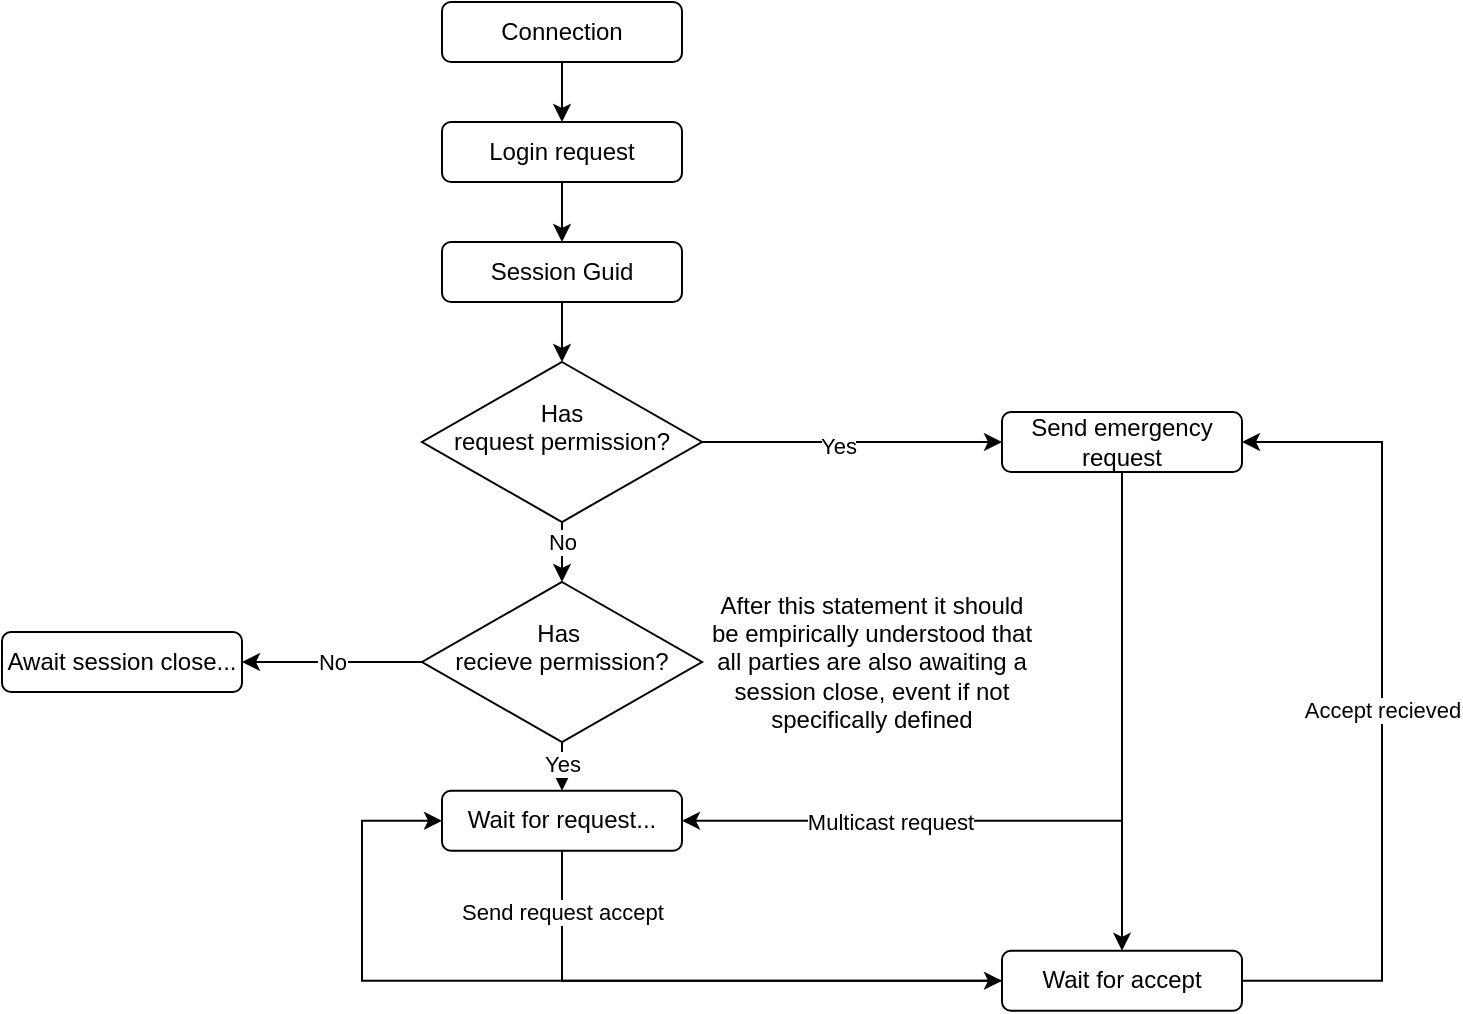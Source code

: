<mxfile version="25.0.3">
  <diagram name="Seite-1" id="Mce5Rl9_BJZwAG-8S768">
    <mxGraphModel dx="1195" dy="652" grid="1" gridSize="10" guides="1" tooltips="1" connect="1" arrows="1" fold="1" page="1" pageScale="1" pageWidth="827" pageHeight="1169" math="0" shadow="0">
      <root>
        <mxCell id="0" />
        <mxCell id="1" parent="0" />
        <mxCell id="V754n1rJTpR-ZUQwzk7--13" style="edgeStyle=orthogonalEdgeStyle;rounded=0;orthogonalLoop=1;jettySize=auto;html=1;entryX=0.5;entryY=0;entryDx=0;entryDy=0;" edge="1" parent="1" source="V754n1rJTpR-ZUQwzk7--11" target="V754n1rJTpR-ZUQwzk7--12">
          <mxGeometry relative="1" as="geometry" />
        </mxCell>
        <mxCell id="V754n1rJTpR-ZUQwzk7--11" value="Connection" style="rounded=1;whiteSpace=wrap;html=1;" vertex="1" parent="1">
          <mxGeometry x="320" y="80" width="120" height="30" as="geometry" />
        </mxCell>
        <mxCell id="V754n1rJTpR-ZUQwzk7--15" style="edgeStyle=orthogonalEdgeStyle;rounded=0;orthogonalLoop=1;jettySize=auto;html=1;entryX=0.5;entryY=0;entryDx=0;entryDy=0;" edge="1" parent="1" source="V754n1rJTpR-ZUQwzk7--12" target="V754n1rJTpR-ZUQwzk7--14">
          <mxGeometry relative="1" as="geometry" />
        </mxCell>
        <mxCell id="V754n1rJTpR-ZUQwzk7--12" value="Login request" style="rounded=1;whiteSpace=wrap;html=1;" vertex="1" parent="1">
          <mxGeometry x="320" y="140" width="120" height="30" as="geometry" />
        </mxCell>
        <mxCell id="V754n1rJTpR-ZUQwzk7--17" style="edgeStyle=orthogonalEdgeStyle;rounded=0;orthogonalLoop=1;jettySize=auto;html=1;entryX=0.5;entryY=0;entryDx=0;entryDy=0;" edge="1" parent="1" source="V754n1rJTpR-ZUQwzk7--14" target="V754n1rJTpR-ZUQwzk7--16">
          <mxGeometry relative="1" as="geometry" />
        </mxCell>
        <mxCell id="V754n1rJTpR-ZUQwzk7--14" value="Session Guid" style="rounded=1;whiteSpace=wrap;html=1;" vertex="1" parent="1">
          <mxGeometry x="320" y="200" width="120" height="30" as="geometry" />
        </mxCell>
        <mxCell id="V754n1rJTpR-ZUQwzk7--19" style="edgeStyle=orthogonalEdgeStyle;rounded=0;orthogonalLoop=1;jettySize=auto;html=1;entryX=0;entryY=0.5;entryDx=0;entryDy=0;" edge="1" parent="1" source="V754n1rJTpR-ZUQwzk7--16" target="V754n1rJTpR-ZUQwzk7--18">
          <mxGeometry relative="1" as="geometry" />
        </mxCell>
        <mxCell id="V754n1rJTpR-ZUQwzk7--24" value="Yes" style="edgeLabel;html=1;align=center;verticalAlign=middle;resizable=0;points=[];" vertex="1" connectable="0" parent="V754n1rJTpR-ZUQwzk7--19">
          <mxGeometry x="-0.096" y="-2" relative="1" as="geometry">
            <mxPoint as="offset" />
          </mxGeometry>
        </mxCell>
        <mxCell id="V754n1rJTpR-ZUQwzk7--39" style="edgeStyle=orthogonalEdgeStyle;rounded=0;orthogonalLoop=1;jettySize=auto;html=1;entryX=0.5;entryY=0;entryDx=0;entryDy=0;" edge="1" parent="1" source="V754n1rJTpR-ZUQwzk7--16" target="V754n1rJTpR-ZUQwzk7--38">
          <mxGeometry relative="1" as="geometry" />
        </mxCell>
        <mxCell id="V754n1rJTpR-ZUQwzk7--40" value="No" style="edgeLabel;html=1;align=center;verticalAlign=middle;resizable=0;points=[];" vertex="1" connectable="0" parent="V754n1rJTpR-ZUQwzk7--39">
          <mxGeometry x="-0.683" relative="1" as="geometry">
            <mxPoint y="2" as="offset" />
          </mxGeometry>
        </mxCell>
        <mxCell id="V754n1rJTpR-ZUQwzk7--16" value="Has&lt;div&gt;request permission?&lt;/div&gt;&lt;div&gt;&lt;br&gt;&lt;/div&gt;" style="rhombus;whiteSpace=wrap;html=1;" vertex="1" parent="1">
          <mxGeometry x="310" y="260" width="140" height="80" as="geometry" />
        </mxCell>
        <mxCell id="V754n1rJTpR-ZUQwzk7--30" style="edgeStyle=orthogonalEdgeStyle;rounded=0;orthogonalLoop=1;jettySize=auto;html=1;entryX=0.5;entryY=0;entryDx=0;entryDy=0;" edge="1" parent="1" source="V754n1rJTpR-ZUQwzk7--18" target="V754n1rJTpR-ZUQwzk7--28">
          <mxGeometry relative="1" as="geometry" />
        </mxCell>
        <mxCell id="V754n1rJTpR-ZUQwzk7--47" style="edgeStyle=orthogonalEdgeStyle;rounded=0;orthogonalLoop=1;jettySize=auto;html=1;entryX=1;entryY=0.5;entryDx=0;entryDy=0;" edge="1" parent="1" source="V754n1rJTpR-ZUQwzk7--18" target="V754n1rJTpR-ZUQwzk7--21">
          <mxGeometry relative="1" as="geometry">
            <Array as="points">
              <mxPoint x="660" y="489" />
            </Array>
          </mxGeometry>
        </mxCell>
        <mxCell id="V754n1rJTpR-ZUQwzk7--48" value="Multicast request" style="edgeLabel;html=1;align=center;verticalAlign=middle;resizable=0;points=[];" vertex="1" connectable="0" parent="V754n1rJTpR-ZUQwzk7--47">
          <mxGeometry x="0.476" relative="1" as="geometry">
            <mxPoint as="offset" />
          </mxGeometry>
        </mxCell>
        <mxCell id="V754n1rJTpR-ZUQwzk7--18" value="Send emergency request" style="rounded=1;whiteSpace=wrap;html=1;" vertex="1" parent="1">
          <mxGeometry x="600" y="285" width="120" height="30" as="geometry" />
        </mxCell>
        <mxCell id="V754n1rJTpR-ZUQwzk7--31" style="edgeStyle=orthogonalEdgeStyle;rounded=0;orthogonalLoop=1;jettySize=auto;html=1;entryX=0;entryY=0.5;entryDx=0;entryDy=0;" edge="1" parent="1" source="V754n1rJTpR-ZUQwzk7--21" target="V754n1rJTpR-ZUQwzk7--28">
          <mxGeometry relative="1" as="geometry">
            <Array as="points">
              <mxPoint x="380" y="569.38" />
            </Array>
          </mxGeometry>
        </mxCell>
        <mxCell id="V754n1rJTpR-ZUQwzk7--32" value="&lt;div&gt;Send request accept&lt;/div&gt;" style="edgeLabel;html=1;align=center;verticalAlign=middle;resizable=0;points=[];" vertex="1" connectable="0" parent="V754n1rJTpR-ZUQwzk7--31">
          <mxGeometry x="0.098" y="-2" relative="1" as="geometry">
            <mxPoint x="-92" y="-37" as="offset" />
          </mxGeometry>
        </mxCell>
        <mxCell id="V754n1rJTpR-ZUQwzk7--21" value="&lt;div&gt;Wait for request...&lt;/div&gt;" style="rounded=1;whiteSpace=wrap;html=1;" vertex="1" parent="1">
          <mxGeometry x="320" y="474.38" width="120" height="30" as="geometry" />
        </mxCell>
        <mxCell id="V754n1rJTpR-ZUQwzk7--33" style="edgeStyle=orthogonalEdgeStyle;rounded=0;orthogonalLoop=1;jettySize=auto;html=1;entryX=1;entryY=0.5;entryDx=0;entryDy=0;" edge="1" parent="1" source="V754n1rJTpR-ZUQwzk7--28" target="V754n1rJTpR-ZUQwzk7--18">
          <mxGeometry relative="1" as="geometry">
            <Array as="points">
              <mxPoint x="790" y="569" />
              <mxPoint x="790" y="300" />
            </Array>
          </mxGeometry>
        </mxCell>
        <mxCell id="V754n1rJTpR-ZUQwzk7--37" value="&lt;div&gt;Accept recieved&lt;/div&gt;" style="edgeLabel;html=1;align=center;verticalAlign=middle;resizable=0;points=[];" vertex="1" connectable="0" parent="V754n1rJTpR-ZUQwzk7--33">
          <mxGeometry x="0.072" y="-3" relative="1" as="geometry">
            <mxPoint x="-3" y="14" as="offset" />
          </mxGeometry>
        </mxCell>
        <mxCell id="V754n1rJTpR-ZUQwzk7--36" style="edgeStyle=orthogonalEdgeStyle;rounded=0;orthogonalLoop=1;jettySize=auto;html=1;entryX=0;entryY=0.5;entryDx=0;entryDy=0;" edge="1" parent="1" source="V754n1rJTpR-ZUQwzk7--28" target="V754n1rJTpR-ZUQwzk7--21">
          <mxGeometry relative="1" as="geometry">
            <Array as="points">
              <mxPoint x="280" y="569.38" />
              <mxPoint x="280" y="489.38" />
            </Array>
          </mxGeometry>
        </mxCell>
        <mxCell id="V754n1rJTpR-ZUQwzk7--28" value="&lt;div&gt;Wait for accept&lt;/div&gt;" style="rounded=1;whiteSpace=wrap;html=1;" vertex="1" parent="1">
          <mxGeometry x="600" y="554.38" width="120" height="30" as="geometry" />
        </mxCell>
        <mxCell id="V754n1rJTpR-ZUQwzk7--41" style="edgeStyle=orthogonalEdgeStyle;rounded=0;orthogonalLoop=1;jettySize=auto;html=1;entryX=0.5;entryY=0;entryDx=0;entryDy=0;" edge="1" parent="1" source="V754n1rJTpR-ZUQwzk7--38" target="V754n1rJTpR-ZUQwzk7--21">
          <mxGeometry relative="1" as="geometry" />
        </mxCell>
        <mxCell id="V754n1rJTpR-ZUQwzk7--42" value="Yes" style="edgeLabel;html=1;align=center;verticalAlign=middle;resizable=0;points=[];" vertex="1" connectable="0" parent="V754n1rJTpR-ZUQwzk7--41">
          <mxGeometry x="0.495" y="-3" relative="1" as="geometry">
            <mxPoint x="3" as="offset" />
          </mxGeometry>
        </mxCell>
        <mxCell id="V754n1rJTpR-ZUQwzk7--45" value="No" style="edgeStyle=orthogonalEdgeStyle;rounded=0;orthogonalLoop=1;jettySize=auto;html=1;entryX=1;entryY=0.5;entryDx=0;entryDy=0;" edge="1" parent="1" source="V754n1rJTpR-ZUQwzk7--38" target="V754n1rJTpR-ZUQwzk7--44">
          <mxGeometry relative="1" as="geometry" />
        </mxCell>
        <mxCell id="V754n1rJTpR-ZUQwzk7--38" value="&lt;div&gt;Has&amp;nbsp;&lt;/div&gt;&lt;div&gt;recieve permission?&lt;/div&gt;&lt;div&gt;&lt;br&gt;&lt;/div&gt;" style="rhombus;whiteSpace=wrap;html=1;" vertex="1" parent="1">
          <mxGeometry x="310" y="370" width="140" height="80" as="geometry" />
        </mxCell>
        <mxCell id="V754n1rJTpR-ZUQwzk7--44" value="&lt;div&gt;Await session close...&lt;br&gt;&lt;/div&gt;" style="rounded=1;whiteSpace=wrap;html=1;" vertex="1" parent="1">
          <mxGeometry x="100" y="395" width="120" height="30" as="geometry" />
        </mxCell>
        <mxCell id="V754n1rJTpR-ZUQwzk7--46" value="After this statement it should be empirically understood that all parties are also awaiting a session close, event if not specifically defined" style="text;html=1;align=center;verticalAlign=middle;whiteSpace=wrap;rounded=0;" vertex="1" parent="1">
          <mxGeometry x="450" y="395" width="170" height="30" as="geometry" />
        </mxCell>
      </root>
    </mxGraphModel>
  </diagram>
</mxfile>

